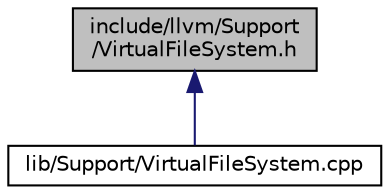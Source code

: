 digraph "include/llvm/Support/VirtualFileSystem.h"
{
 // LATEX_PDF_SIZE
  bgcolor="transparent";
  edge [fontname="Helvetica",fontsize="10",labelfontname="Helvetica",labelfontsize="10"];
  node [fontname="Helvetica",fontsize="10",shape="box"];
  Node1 [label="include/llvm/Support\l/VirtualFileSystem.h",height=0.2,width=0.4,color="black", fillcolor="grey75", style="filled", fontcolor="black",tooltip="Defines the virtual file system interface vfs::FileSystem."];
  Node1 -> Node2 [dir="back",color="midnightblue",fontsize="10",style="solid",fontname="Helvetica"];
  Node2 [label="lib/Support/VirtualFileSystem.cpp",height=0.2,width=0.4,color="black",URL="$VirtualFileSystem_8cpp.html",tooltip=" "];
}
